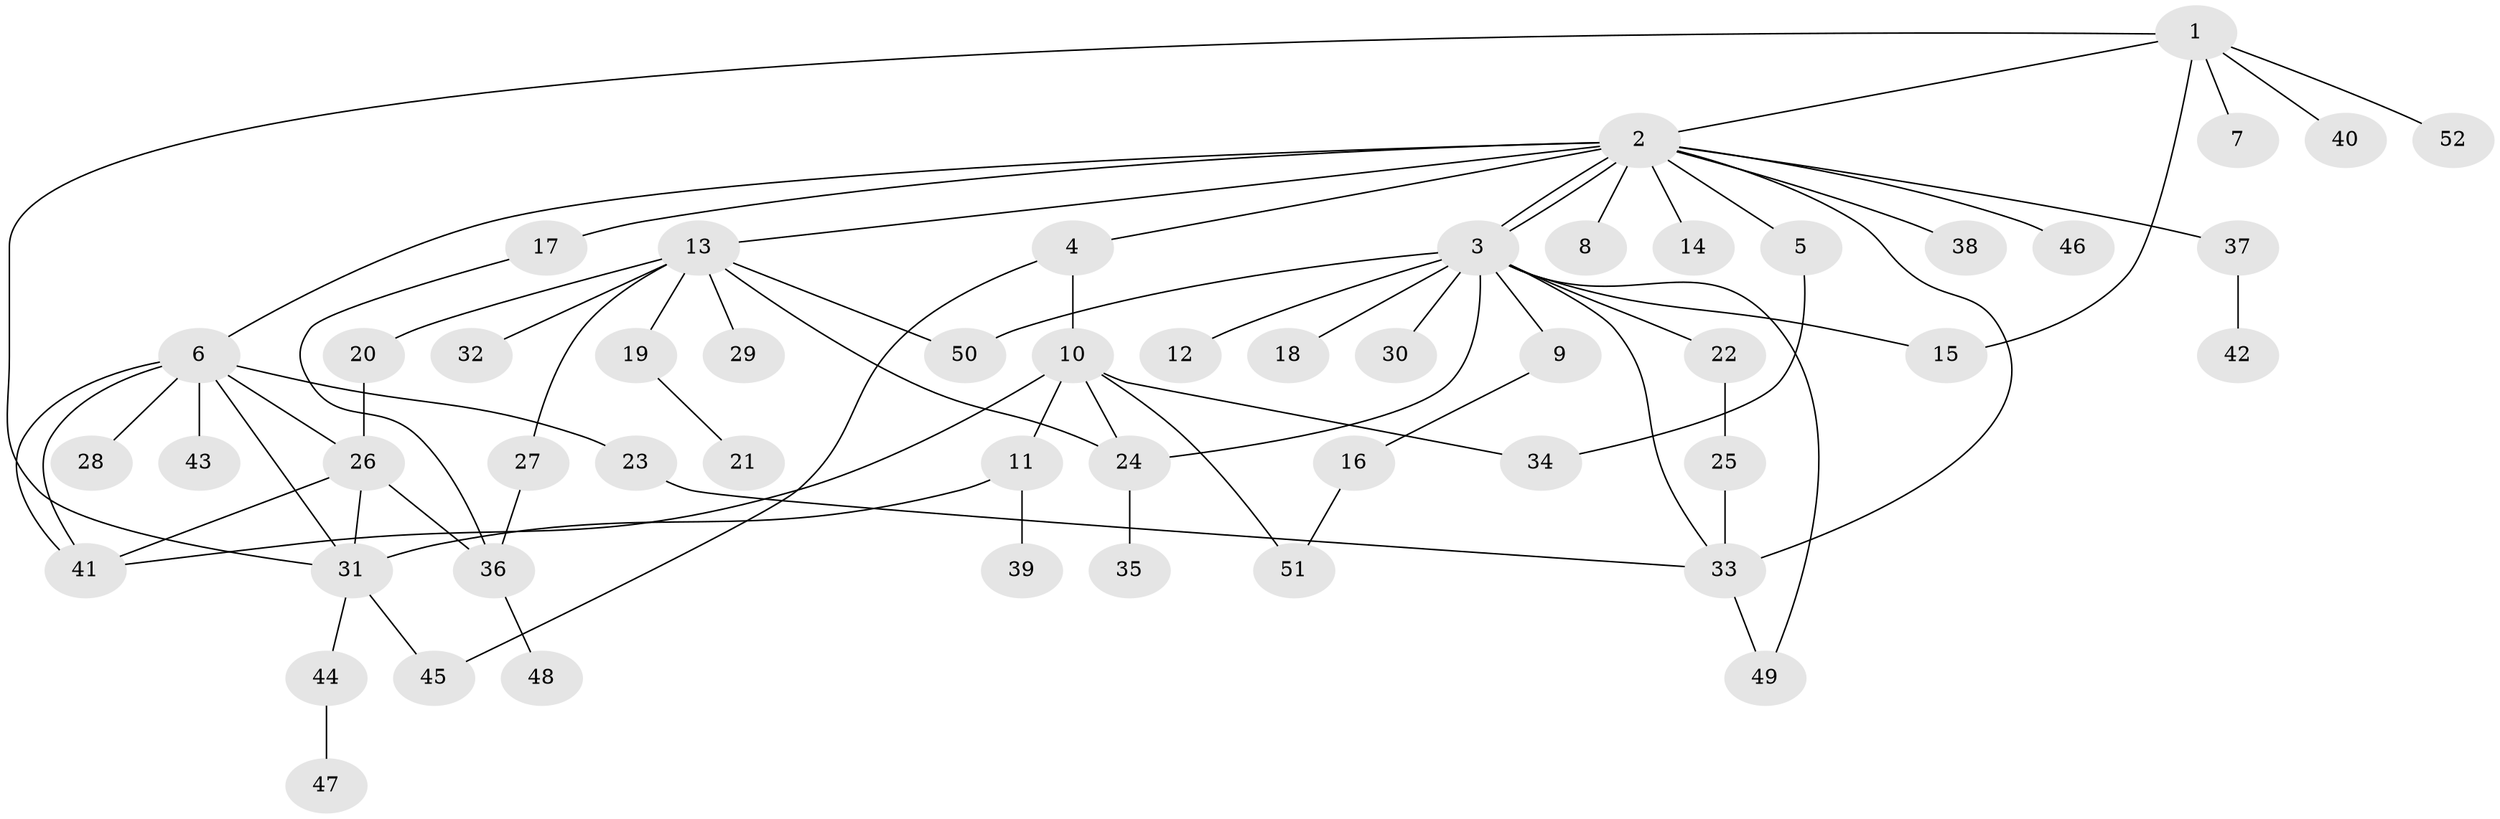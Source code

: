 // coarse degree distribution, {1: 0.6923076923076923, 3: 0.07692307692307693, 9: 0.038461538461538464, 6: 0.038461538461538464, 5: 0.038461538461538464, 2: 0.07692307692307693, 12: 0.038461538461538464}
// Generated by graph-tools (version 1.1) at 2025/50/03/04/25 21:50:32]
// undirected, 52 vertices, 72 edges
graph export_dot {
graph [start="1"]
  node [color=gray90,style=filled];
  1;
  2;
  3;
  4;
  5;
  6;
  7;
  8;
  9;
  10;
  11;
  12;
  13;
  14;
  15;
  16;
  17;
  18;
  19;
  20;
  21;
  22;
  23;
  24;
  25;
  26;
  27;
  28;
  29;
  30;
  31;
  32;
  33;
  34;
  35;
  36;
  37;
  38;
  39;
  40;
  41;
  42;
  43;
  44;
  45;
  46;
  47;
  48;
  49;
  50;
  51;
  52;
  1 -- 2;
  1 -- 7;
  1 -- 15;
  1 -- 31;
  1 -- 40;
  1 -- 52;
  2 -- 3;
  2 -- 3;
  2 -- 4;
  2 -- 5;
  2 -- 6;
  2 -- 8;
  2 -- 13;
  2 -- 14;
  2 -- 17;
  2 -- 33;
  2 -- 37;
  2 -- 38;
  2 -- 46;
  3 -- 9;
  3 -- 12;
  3 -- 15;
  3 -- 18;
  3 -- 22;
  3 -- 24;
  3 -- 30;
  3 -- 33;
  3 -- 49;
  3 -- 50;
  4 -- 10;
  4 -- 45;
  5 -- 34;
  6 -- 23;
  6 -- 26;
  6 -- 28;
  6 -- 31;
  6 -- 41;
  6 -- 41;
  6 -- 43;
  9 -- 16;
  10 -- 11;
  10 -- 24;
  10 -- 34;
  10 -- 41;
  10 -- 51;
  11 -- 31;
  11 -- 39;
  13 -- 19;
  13 -- 20;
  13 -- 24;
  13 -- 27;
  13 -- 29;
  13 -- 32;
  13 -- 50;
  16 -- 51;
  17 -- 36;
  19 -- 21;
  20 -- 26;
  22 -- 25;
  23 -- 33;
  24 -- 35;
  25 -- 33;
  26 -- 31;
  26 -- 36;
  26 -- 41;
  27 -- 36;
  31 -- 44;
  31 -- 45;
  33 -- 49;
  36 -- 48;
  37 -- 42;
  44 -- 47;
}
